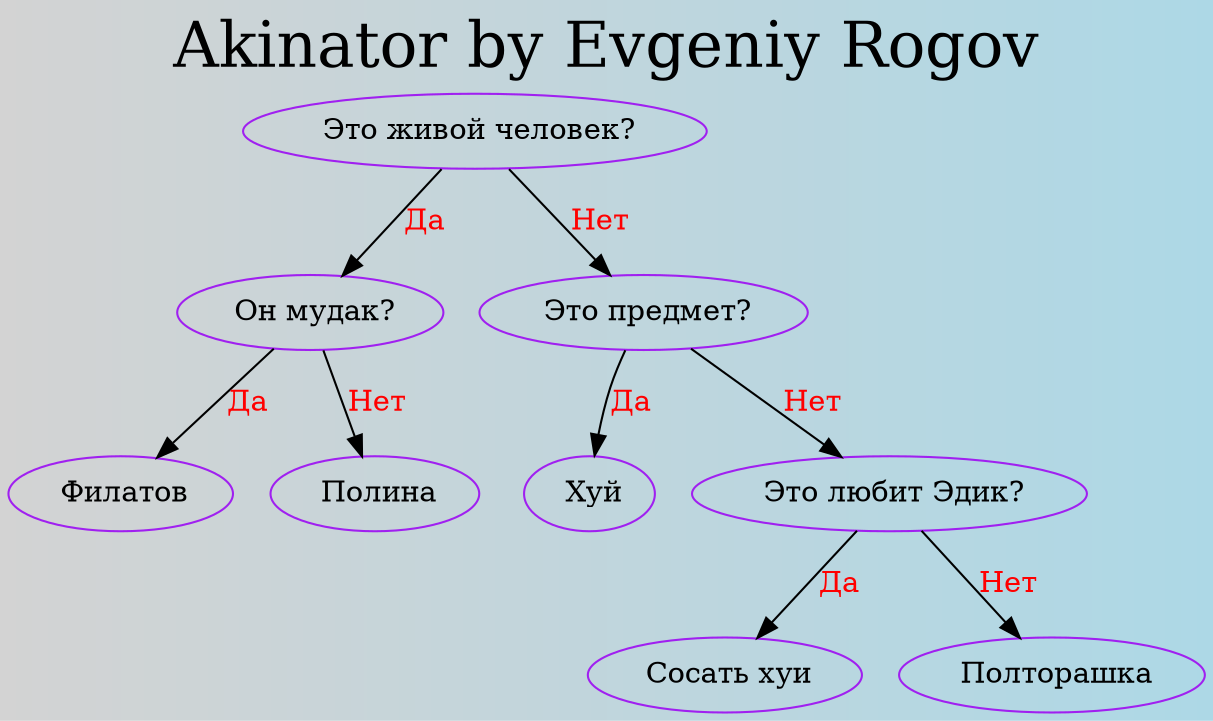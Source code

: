 digraph TREE1 {
	bgcolor = "lightgrey:lightblue";
	label="Akinator by Evgeniy Rogov";
	fontsize=30;
	fontname="Times-Roman";
	labelloc="t";
	node0x603000000040[color=purple, label=" Это живой человек?"]
	node0x603000000040 -> node0x6030000000a0[label="Да", fontcolor="red"];
	node0x6030000000a0[color=purple, label=" Он мудак?"]
	node0x6030000000a0 -> node0x6030000000d0[label="Да", fontcolor="red"];
	node0x6030000000d0[color=purple, label=" Филатов"]
	node0x6030000000a0 -> node0x603000000100[label="Нет", fontcolor="red"];
	node0x603000000100[color=purple, label=" Полина"]
	node0x603000000040 -> node0x603000000160[label="Нет", fontcolor="red"];
	node0x603000000160[color=purple, label=" Это предмет?"]
	node0x603000000160 -> node0x603000000190[label="Да", fontcolor="red"];
	node0x603000000190[color=purple, label=" Хуй"]
	node0x603000000160 -> node0x6030000001f0[label="Нет", fontcolor="red"];
	node0x6030000001f0[color=purple, label=" Это любит Эдик?"]
	node0x6030000001f0 -> node0x603000000250[label="Да", fontcolor="red"];
	node0x603000000250[color=purple, label=" Сосать хуи"]
	node0x6030000001f0 -> node0x6030000002b0[label="Нет", fontcolor="red"];
	node0x6030000002b0[color=purple, label=" Полторашка"]
}